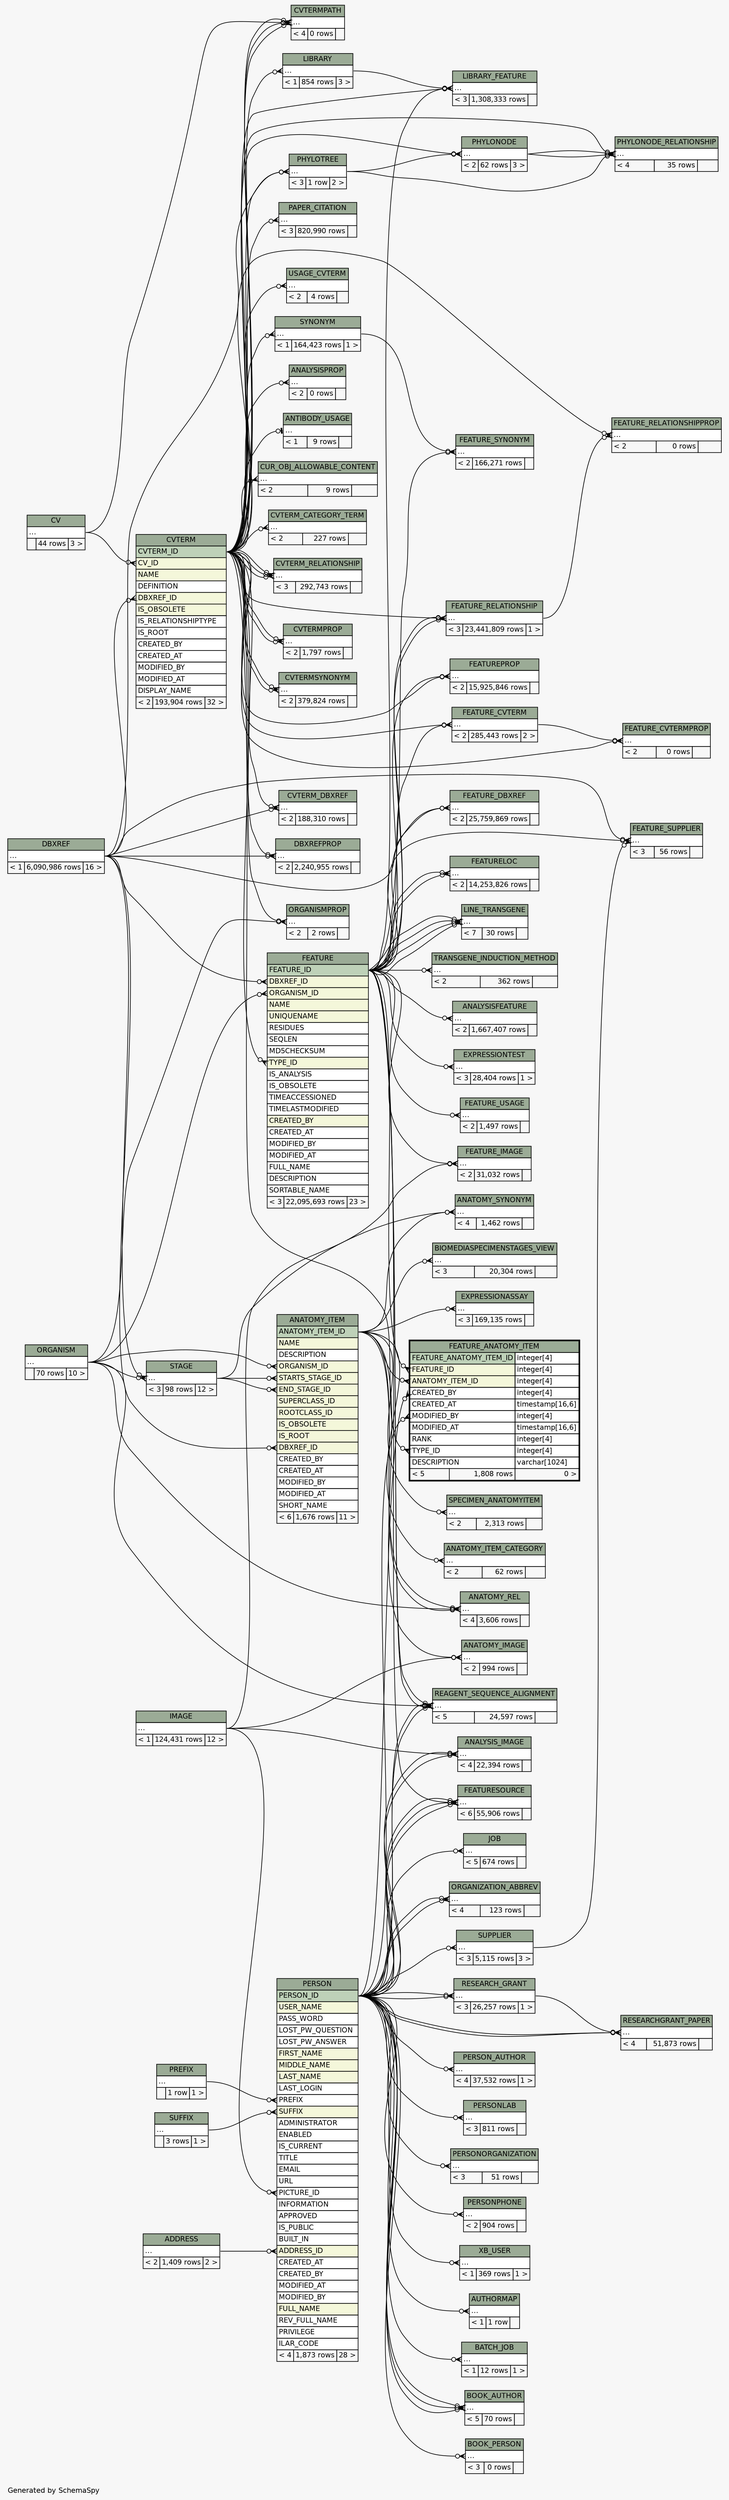 // dot 2.38.0 on Windows 10 10.0
// SchemaSpy rev Unknown
digraph "twoDegreesRelationshipsDiagram" {
  graph [
    rankdir="RL"
    bgcolor="#f7f7f7"
    label="\nGenerated by SchemaSpy"
    labeljust="l"
    nodesep="0.18"
    ranksep="0.46"
    fontname="Helvetica"
    fontsize="11"
  ];
  node [
    fontname="Helvetica"
    fontsize="11"
    shape="plaintext"
  ];
  edge [
    arrowsize="0.8"
  ];
  "ANALYSIS_IMAGE":"elipses":w -> "PERSON":"PERSON_ID":e [arrowhead=none dir=back arrowtail=crowodot];
  "ANALYSIS_IMAGE":"elipses":w -> "IMAGE":"elipses":e [arrowhead=none dir=back arrowtail=crowodot];
  "ANALYSIS_IMAGE":"elipses":w -> "PERSON":"PERSON_ID":e [arrowhead=none dir=back arrowtail=crowodot];
  "ANALYSISFEATURE":"elipses":w -> "FEATURE":"FEATURE_ID":e [arrowhead=none dir=back arrowtail=crowodot];
  "ANALYSISPROP":"elipses":w -> "CVTERM":"CVTERM_ID":e [arrowhead=none dir=back arrowtail=crowodot];
  "ANATOMY_IMAGE":"elipses":w -> "ANATOMY_ITEM":"ANATOMY_ITEM_ID":e [arrowhead=none dir=back arrowtail=crowodot];
  "ANATOMY_IMAGE":"elipses":w -> "IMAGE":"elipses":e [arrowhead=none dir=back arrowtail=crowodot];
  "ANATOMY_ITEM":"DBXREF_ID":w -> "DBXREF":"elipses":e [arrowhead=none dir=back arrowtail=crowodot];
  "ANATOMY_ITEM":"END_STAGE_ID":w -> "STAGE":"elipses":e [arrowhead=none dir=back arrowtail=crowodot];
  "ANATOMY_ITEM":"ORGANISM_ID":w -> "ORGANISM":"elipses":e [arrowhead=none dir=back arrowtail=crowodot];
  "ANATOMY_ITEM":"STARTS_STAGE_ID":w -> "STAGE":"elipses":e [arrowhead=none dir=back arrowtail=crowodot];
  "ANATOMY_ITEM_CATEGORY":"elipses":w -> "ANATOMY_ITEM":"ANATOMY_ITEM_ID":e [arrowhead=none dir=back arrowtail=crowodot];
  "ANATOMY_REL":"elipses":w -> "ANATOMY_ITEM":"ANATOMY_ITEM_ID":e [arrowhead=none dir=back arrowtail=crowodot];
  "ANATOMY_REL":"elipses":w -> "ORGANISM":"elipses":e [arrowhead=none dir=back arrowtail=crowodot];
  "ANATOMY_REL":"elipses":w -> "ANATOMY_ITEM":"ANATOMY_ITEM_ID":e [arrowhead=none dir=back arrowtail=crowodot];
  "ANATOMY_SYNONYM":"elipses":w -> "ANATOMY_ITEM":"ANATOMY_ITEM_ID":e [arrowhead=none dir=back arrowtail=crowodot];
  "ANATOMY_SYNONYM":"elipses":w -> "STAGE":"elipses":e [arrowhead=none dir=back arrowtail=crowodot];
  "ANTIBODY_USAGE":"elipses":w -> "CVTERM":"CVTERM_ID":e [arrowhead=none dir=back arrowtail=teeodot];
  "AUTHORMAP":"elipses":w -> "PERSON":"PERSON_ID":e [arrowhead=none dir=back arrowtail=crowodot];
  "BATCH_JOB":"elipses":w -> "PERSON":"PERSON_ID":e [arrowhead=none dir=back arrowtail=crowodot];
  "BIOMEDIASPECIMENSTAGES_VIEW":"elipses":w -> "ANATOMY_ITEM":"ANATOMY_ITEM_ID":e [arrowhead=none dir=back arrowtail=crowodot];
  "BOOK_AUTHOR":"elipses":w -> "PERSON":"PERSON_ID":e [arrowhead=none dir=back arrowtail=crowodot];
  "BOOK_AUTHOR":"elipses":w -> "PERSON":"PERSON_ID":e [arrowhead=none dir=back arrowtail=crowodot];
  "BOOK_AUTHOR":"elipses":w -> "PERSON":"PERSON_ID":e [arrowhead=none dir=back arrowtail=crowodot];
  "BOOK_PERSON":"elipses":w -> "PERSON":"PERSON_ID":e [arrowhead=none dir=back arrowtail=crowodot];
  "CUR_OBJ_ALLOWABLE_CONTENT":"elipses":w -> "CVTERM":"CVTERM_ID":e [arrowhead=none dir=back arrowtail=crowodot];
  "CVTERM":"CV_ID":w -> "CV":"elipses":e [arrowhead=none dir=back arrowtail=crowodot];
  "CVTERM":"DBXREF_ID":w -> "DBXREF":"elipses":e [arrowhead=none dir=back arrowtail=crowodot];
  "CVTERM_CATEGORY_TERM":"elipses":w -> "CVTERM":"CVTERM_ID":e [arrowhead=none dir=back arrowtail=crowodot];
  "CVTERM_DBXREF":"elipses":w -> "CVTERM":"CVTERM_ID":e [arrowhead=none dir=back arrowtail=crowodot];
  "CVTERM_DBXREF":"elipses":w -> "DBXREF":"elipses":e [arrowhead=none dir=back arrowtail=crowodot];
  "CVTERM_RELATIONSHIP":"elipses":w -> "CVTERM":"CVTERM_ID":e [arrowhead=none dir=back arrowtail=crowodot];
  "CVTERM_RELATIONSHIP":"elipses":w -> "CVTERM":"CVTERM_ID":e [arrowhead=none dir=back arrowtail=crowodot];
  "CVTERM_RELATIONSHIP":"elipses":w -> "CVTERM":"CVTERM_ID":e [arrowhead=none dir=back arrowtail=crowodot];
  "CVTERMPATH":"elipses":w -> "CV":"elipses":e [arrowhead=none dir=back arrowtail=crowodot];
  "CVTERMPATH":"elipses":w -> "CVTERM":"CVTERM_ID":e [arrowhead=none dir=back arrowtail=crowodot];
  "CVTERMPATH":"elipses":w -> "CVTERM":"CVTERM_ID":e [arrowhead=none dir=back arrowtail=crowodot];
  "CVTERMPATH":"elipses":w -> "CVTERM":"CVTERM_ID":e [arrowhead=none dir=back arrowtail=crowodot];
  "CVTERMPROP":"elipses":w -> "CVTERM":"CVTERM_ID":e [arrowhead=none dir=back arrowtail=crowodot];
  "CVTERMPROP":"elipses":w -> "CVTERM":"CVTERM_ID":e [arrowhead=none dir=back arrowtail=crowodot];
  "CVTERMSYNONYM":"elipses":w -> "CVTERM":"CVTERM_ID":e [arrowhead=none dir=back arrowtail=crowodot];
  "CVTERMSYNONYM":"elipses":w -> "CVTERM":"CVTERM_ID":e [arrowhead=none dir=back arrowtail=crowodot];
  "DBXREFPROP":"elipses":w -> "DBXREF":"elipses":e [arrowhead=none dir=back arrowtail=crowodot];
  "DBXREFPROP":"elipses":w -> "CVTERM":"CVTERM_ID":e [arrowhead=none dir=back arrowtail=crowodot];
  "EXPRESSIONASSAY":"elipses":w -> "ANATOMY_ITEM":"ANATOMY_ITEM_ID":e [arrowhead=none dir=back arrowtail=crowodot];
  "EXPRESSIONTEST":"elipses":w -> "FEATURE":"FEATURE_ID":e [arrowhead=none dir=back arrowtail=crowodot];
  "FEATURE":"DBXREF_ID":w -> "DBXREF":"elipses":e [arrowhead=none dir=back arrowtail=crowodot];
  "FEATURE":"ORGANISM_ID":w -> "ORGANISM":"elipses":e [arrowhead=none dir=back arrowtail=crowodot];
  "FEATURE":"TYPE_ID":w -> "CVTERM":"CVTERM_ID":e [arrowhead=none dir=back arrowtail=crowodot];
  "FEATURE_ANATOMY_ITEM":"ANATOMY_ITEM_ID":w -> "ANATOMY_ITEM":"ANATOMY_ITEM_ID":e [arrowhead=none dir=back arrowtail=crowodot];
  "FEATURE_ANATOMY_ITEM":"CREATED_BY":w -> "PERSON":"PERSON_ID":e [arrowhead=none dir=back arrowtail=crowodot];
  "FEATURE_ANATOMY_ITEM":"FEATURE_ID":w -> "FEATURE":"FEATURE_ID":e [arrowhead=none dir=back arrowtail=crowodot];
  "FEATURE_ANATOMY_ITEM":"MODIFIED_BY":w -> "PERSON":"PERSON_ID":e [arrowhead=none dir=back arrowtail=crowodot];
  "FEATURE_ANATOMY_ITEM":"TYPE_ID":w -> "CVTERM":"CVTERM_ID":e [arrowhead=none dir=back arrowtail=crowodot];
  "FEATURE_CVTERM":"elipses":w -> "CVTERM":"CVTERM_ID":e [arrowhead=none dir=back arrowtail=crowodot];
  "FEATURE_CVTERM":"elipses":w -> "FEATURE":"FEATURE_ID":e [arrowhead=none dir=back arrowtail=crowodot];
  "FEATURE_CVTERMPROP":"elipses":w -> "FEATURE_CVTERM":"elipses":e [arrowhead=none dir=back arrowtail=crowodot];
  "FEATURE_CVTERMPROP":"elipses":w -> "CVTERM":"CVTERM_ID":e [arrowhead=none dir=back arrowtail=crowodot];
  "FEATURE_DBXREF":"elipses":w -> "DBXREF":"elipses":e [arrowhead=none dir=back arrowtail=crowodot];
  "FEATURE_DBXREF":"elipses":w -> "FEATURE":"FEATURE_ID":e [arrowhead=none dir=back arrowtail=crowodot];
  "FEATURE_IMAGE":"elipses":w -> "FEATURE":"FEATURE_ID":e [arrowhead=none dir=back arrowtail=crowodot];
  "FEATURE_IMAGE":"elipses":w -> "IMAGE":"elipses":e [arrowhead=none dir=back arrowtail=crowodot];
  "FEATURE_RELATIONSHIP":"elipses":w -> "FEATURE":"FEATURE_ID":e [arrowhead=none dir=back arrowtail=crowodot];
  "FEATURE_RELATIONSHIP":"elipses":w -> "FEATURE":"FEATURE_ID":e [arrowhead=none dir=back arrowtail=crowodot];
  "FEATURE_RELATIONSHIP":"elipses":w -> "CVTERM":"CVTERM_ID":e [arrowhead=none dir=back arrowtail=crowodot];
  "FEATURE_RELATIONSHIPPROP":"elipses":w -> "FEATURE_RELATIONSHIP":"elipses":e [arrowhead=none dir=back arrowtail=crowodot];
  "FEATURE_RELATIONSHIPPROP":"elipses":w -> "CVTERM":"CVTERM_ID":e [arrowhead=none dir=back arrowtail=crowodot];
  "FEATURE_SUPPLIER":"elipses":w -> "DBXREF":"elipses":e [arrowhead=none dir=back arrowtail=crowodot];
  "FEATURE_SUPPLIER":"elipses":w -> "FEATURE":"FEATURE_ID":e [arrowhead=none dir=back arrowtail=crowodot];
  "FEATURE_SUPPLIER":"elipses":w -> "SUPPLIER":"elipses":e [arrowhead=none dir=back arrowtail=crowodot];
  "FEATURE_SYNONYM":"elipses":w -> "FEATURE":"FEATURE_ID":e [arrowhead=none dir=back arrowtail=crowodot];
  "FEATURE_SYNONYM":"elipses":w -> "SYNONYM":"elipses":e [arrowhead=none dir=back arrowtail=crowodot];
  "FEATURE_USAGE":"elipses":w -> "FEATURE":"FEATURE_ID":e [arrowhead=none dir=back arrowtail=crowodot];
  "FEATURELOC":"elipses":w -> "FEATURE":"FEATURE_ID":e [arrowhead=none dir=back arrowtail=crowodot];
  "FEATURELOC":"elipses":w -> "FEATURE":"FEATURE_ID":e [arrowhead=none dir=back arrowtail=crowodot];
  "FEATUREPROP":"elipses":w -> "FEATURE":"FEATURE_ID":e [arrowhead=none dir=back arrowtail=crowodot];
  "FEATUREPROP":"elipses":w -> "CVTERM":"CVTERM_ID":e [arrowhead=none dir=back arrowtail=crowodot];
  "FEATURESOURCE":"elipses":w -> "PERSON":"PERSON_ID":e [arrowhead=none dir=back arrowtail=crowodot];
  "FEATURESOURCE":"elipses":w -> "FEATURE":"FEATURE_ID":e [arrowhead=none dir=back arrowtail=crowodot];
  "FEATURESOURCE":"elipses":w -> "PERSON":"PERSON_ID":e [arrowhead=none dir=back arrowtail=crowodot];
  "FEATURESOURCE":"elipses":w -> "PERSON":"PERSON_ID":e [arrowhead=none dir=back arrowtail=crowodot];
  "JOB":"elipses":w -> "PERSON":"PERSON_ID":e [arrowhead=none dir=back arrowtail=crowodot];
  "LIBRARY":"elipses":w -> "CVTERM":"CVTERM_ID":e [arrowhead=none dir=back arrowtail=crowodot];
  "LIBRARY_FEATURE":"elipses":w -> "FEATURE":"FEATURE_ID":e [arrowhead=none dir=back arrowtail=crowodot];
  "LIBRARY_FEATURE":"elipses":w -> "LIBRARY":"elipses":e [arrowhead=none dir=back arrowtail=crowodot];
  "LIBRARY_FEATURE":"elipses":w -> "CVTERM":"CVTERM_ID":e [arrowhead=none dir=back arrowtail=crowodot];
  "LINE_TRANSGENE":"elipses":w -> "FEATURE":"FEATURE_ID":e [arrowhead=none dir=back arrowtail=crowodot];
  "LINE_TRANSGENE":"elipses":w -> "FEATURE":"FEATURE_ID":e [arrowhead=none dir=back arrowtail=crowodot];
  "LINE_TRANSGENE":"elipses":w -> "FEATURE":"FEATURE_ID":e [arrowhead=none dir=back arrowtail=crowodot];
  "LINE_TRANSGENE":"elipses":w -> "FEATURE":"FEATURE_ID":e [arrowhead=none dir=back arrowtail=crowodot];
  "ORGANISMPROP":"elipses":w -> "ORGANISM":"elipses":e [arrowhead=none dir=back arrowtail=crowodot];
  "ORGANISMPROP":"elipses":w -> "CVTERM":"CVTERM_ID":e [arrowhead=none dir=back arrowtail=crowodot];
  "ORGANIZATION_ABBREV":"elipses":w -> "PERSON":"PERSON_ID":e [arrowhead=none dir=back arrowtail=crowodot];
  "ORGANIZATION_ABBREV":"elipses":w -> "PERSON":"PERSON_ID":e [arrowhead=none dir=back arrowtail=crowodot];
  "PAPER_CITATION":"elipses":w -> "CVTERM":"CVTERM_ID":e [arrowhead=none dir=back arrowtail=crowodot];
  "PERSON":"ADDRESS_ID":w -> "ADDRESS":"elipses":e [arrowhead=none dir=back arrowtail=crowodot];
  "PERSON":"PICTURE_ID":w -> "IMAGE":"elipses":e [arrowhead=none dir=back arrowtail=crowodot];
  "PERSON":"PREFIX":w -> "PREFIX":"elipses":e [arrowhead=none dir=back arrowtail=crowodot];
  "PERSON":"SUFFIX":w -> "SUFFIX":"elipses":e [arrowhead=none dir=back arrowtail=crowodot];
  "PERSON_AUTHOR":"elipses":w -> "PERSON":"PERSON_ID":e [arrowhead=none dir=back arrowtail=crowodot];
  "PERSONLAB":"elipses":w -> "PERSON":"PERSON_ID":e [arrowhead=none dir=back arrowtail=crowodot];
  "PERSONORGANIZATION":"elipses":w -> "PERSON":"PERSON_ID":e [arrowhead=none dir=back arrowtail=crowodot];
  "PERSONPHONE":"elipses":w -> "PERSON":"PERSON_ID":e [arrowhead=none dir=back arrowtail=crowodot];
  "PHYLONODE":"elipses":w -> "PHYLOTREE":"elipses":e [arrowhead=none dir=back arrowtail=crowodot];
  "PHYLONODE":"elipses":w -> "CVTERM":"CVTERM_ID":e [arrowhead=none dir=back arrowtail=crowodot];
  "PHYLONODE_RELATIONSHIP":"elipses":w -> "PHYLONODE":"elipses":e [arrowhead=none dir=back arrowtail=crowodot];
  "PHYLONODE_RELATIONSHIP":"elipses":w -> "PHYLOTREE":"elipses":e [arrowhead=none dir=back arrowtail=crowodot];
  "PHYLONODE_RELATIONSHIP":"elipses":w -> "PHYLONODE":"elipses":e [arrowhead=none dir=back arrowtail=crowodot];
  "PHYLONODE_RELATIONSHIP":"elipses":w -> "CVTERM":"CVTERM_ID":e [arrowhead=none dir=back arrowtail=crowodot];
  "PHYLOTREE":"elipses":w -> "DBXREF":"elipses":e [arrowhead=none dir=back arrowtail=crowodot];
  "PHYLOTREE":"elipses":w -> "CVTERM":"CVTERM_ID":e [arrowhead=none dir=back arrowtail=crowodot];
  "REAGENT_SEQUENCE_ALIGNMENT":"elipses":w -> "PERSON":"PERSON_ID":e [arrowhead=none dir=back arrowtail=crowodot];
  "REAGENT_SEQUENCE_ALIGNMENT":"elipses":w -> "FEATURE":"FEATURE_ID":e [arrowhead=none dir=back arrowtail=crowodot];
  "REAGENT_SEQUENCE_ALIGNMENT":"elipses":w -> "FEATURE":"FEATURE_ID":e [arrowhead=none dir=back arrowtail=crowodot];
  "REAGENT_SEQUENCE_ALIGNMENT":"elipses":w -> "PERSON":"PERSON_ID":e [arrowhead=none dir=back arrowtail=crowodot];
  "REAGENT_SEQUENCE_ALIGNMENT":"elipses":w -> "ORGANISM":"elipses":e [arrowhead=none dir=back arrowtail=crowodot];
  "RESEARCH_GRANT":"elipses":w -> "PERSON":"PERSON_ID":e [arrowhead=none dir=back arrowtail=crowodot];
  "RESEARCH_GRANT":"elipses":w -> "PERSON":"PERSON_ID":e [arrowhead=none dir=back arrowtail=crowodot];
  "RESEARCHGRANT_PAPER":"elipses":w -> "PERSON":"PERSON_ID":e [arrowhead=none dir=back arrowtail=crowodot];
  "RESEARCHGRANT_PAPER":"elipses":w -> "PERSON":"PERSON_ID":e [arrowhead=none dir=back arrowtail=crowodot];
  "RESEARCHGRANT_PAPER":"elipses":w -> "RESEARCH_GRANT":"elipses":e [arrowhead=none dir=back arrowtail=crowodot];
  "SPECIMEN_ANATOMYITEM":"elipses":w -> "ANATOMY_ITEM":"ANATOMY_ITEM_ID":e [arrowhead=none dir=back arrowtail=crowodot];
  "STAGE":"elipses":w -> "DBXREF":"elipses":e [arrowhead=none dir=back arrowtail=crowodot];
  "STAGE":"elipses":w -> "ORGANISM":"elipses":e [arrowhead=none dir=back arrowtail=crowodot];
  "SUPPLIER":"elipses":w -> "PERSON":"PERSON_ID":e [arrowhead=none dir=back arrowtail=crowodot];
  "SYNONYM":"elipses":w -> "CVTERM":"CVTERM_ID":e [arrowhead=none dir=back arrowtail=crowodot];
  "TRANSGENE_INDUCTION_METHOD":"elipses":w -> "FEATURE":"FEATURE_ID":e [arrowhead=none dir=back arrowtail=crowodot];
  "USAGE_CVTERM":"elipses":w -> "CVTERM":"CVTERM_ID":e [arrowhead=none dir=back arrowtail=crowodot];
  "XB_USER":"elipses":w -> "PERSON":"PERSON_ID":e [arrowhead=none dir=back arrowtail=crowodot];
  "ADDRESS" [
    label=<
    <TABLE BORDER="0" CELLBORDER="1" CELLSPACING="0" BGCOLOR="#ffffff">
      <TR><TD COLSPAN="3" BGCOLOR="#9bab96" ALIGN="CENTER">ADDRESS</TD></TR>
      <TR><TD PORT="elipses" COLSPAN="3" ALIGN="LEFT">...</TD></TR>
      <TR><TD ALIGN="LEFT" BGCOLOR="#f7f7f7">&lt; 2</TD><TD ALIGN="RIGHT" BGCOLOR="#f7f7f7">1,409 rows</TD><TD ALIGN="RIGHT" BGCOLOR="#f7f7f7">2 &gt;</TD></TR>
    </TABLE>>
    URL="ADDRESS.html"
    tooltip="ADDRESS"
  ];
  "ANALYSIS_IMAGE" [
    label=<
    <TABLE BORDER="0" CELLBORDER="1" CELLSPACING="0" BGCOLOR="#ffffff">
      <TR><TD COLSPAN="3" BGCOLOR="#9bab96" ALIGN="CENTER">ANALYSIS_IMAGE</TD></TR>
      <TR><TD PORT="elipses" COLSPAN="3" ALIGN="LEFT">...</TD></TR>
      <TR><TD ALIGN="LEFT" BGCOLOR="#f7f7f7">&lt; 4</TD><TD ALIGN="RIGHT" BGCOLOR="#f7f7f7">22,394 rows</TD><TD ALIGN="RIGHT" BGCOLOR="#f7f7f7">  </TD></TR>
    </TABLE>>
    URL="ANALYSIS_IMAGE.html"
    tooltip="ANALYSIS_IMAGE"
  ];
  "ANALYSISFEATURE" [
    label=<
    <TABLE BORDER="0" CELLBORDER="1" CELLSPACING="0" BGCOLOR="#ffffff">
      <TR><TD COLSPAN="3" BGCOLOR="#9bab96" ALIGN="CENTER">ANALYSISFEATURE</TD></TR>
      <TR><TD PORT="elipses" COLSPAN="3" ALIGN="LEFT">...</TD></TR>
      <TR><TD ALIGN="LEFT" BGCOLOR="#f7f7f7">&lt; 2</TD><TD ALIGN="RIGHT" BGCOLOR="#f7f7f7">1,667,407 rows</TD><TD ALIGN="RIGHT" BGCOLOR="#f7f7f7">  </TD></TR>
    </TABLE>>
    URL="ANALYSISFEATURE.html"
    tooltip="ANALYSISFEATURE"
  ];
  "ANALYSISPROP" [
    label=<
    <TABLE BORDER="0" CELLBORDER="1" CELLSPACING="0" BGCOLOR="#ffffff">
      <TR><TD COLSPAN="3" BGCOLOR="#9bab96" ALIGN="CENTER">ANALYSISPROP</TD></TR>
      <TR><TD PORT="elipses" COLSPAN="3" ALIGN="LEFT">...</TD></TR>
      <TR><TD ALIGN="LEFT" BGCOLOR="#f7f7f7">&lt; 2</TD><TD ALIGN="RIGHT" BGCOLOR="#f7f7f7">0 rows</TD><TD ALIGN="RIGHT" BGCOLOR="#f7f7f7">  </TD></TR>
    </TABLE>>
    URL="ANALYSISPROP.html"
    tooltip="ANALYSISPROP"
  ];
  "ANATOMY_IMAGE" [
    label=<
    <TABLE BORDER="0" CELLBORDER="1" CELLSPACING="0" BGCOLOR="#ffffff">
      <TR><TD COLSPAN="3" BGCOLOR="#9bab96" ALIGN="CENTER">ANATOMY_IMAGE</TD></TR>
      <TR><TD PORT="elipses" COLSPAN="3" ALIGN="LEFT">...</TD></TR>
      <TR><TD ALIGN="LEFT" BGCOLOR="#f7f7f7">&lt; 2</TD><TD ALIGN="RIGHT" BGCOLOR="#f7f7f7">994 rows</TD><TD ALIGN="RIGHT" BGCOLOR="#f7f7f7">  </TD></TR>
    </TABLE>>
    URL="ANATOMY_IMAGE.html"
    tooltip="ANATOMY_IMAGE"
  ];
  "ANATOMY_ITEM" [
    label=<
    <TABLE BORDER="0" CELLBORDER="1" CELLSPACING="0" BGCOLOR="#ffffff">
      <TR><TD COLSPAN="3" BGCOLOR="#9bab96" ALIGN="CENTER">ANATOMY_ITEM</TD></TR>
      <TR><TD PORT="ANATOMY_ITEM_ID" COLSPAN="3" BGCOLOR="#bed1b8" ALIGN="LEFT">ANATOMY_ITEM_ID</TD></TR>
      <TR><TD PORT="NAME" COLSPAN="3" BGCOLOR="#f4f7da" ALIGN="LEFT">NAME</TD></TR>
      <TR><TD PORT="DESCRIPTION" COLSPAN="3" ALIGN="LEFT">DESCRIPTION</TD></TR>
      <TR><TD PORT="ORGANISM_ID" COLSPAN="3" BGCOLOR="#f4f7da" ALIGN="LEFT">ORGANISM_ID</TD></TR>
      <TR><TD PORT="STARTS_STAGE_ID" COLSPAN="3" BGCOLOR="#f4f7da" ALIGN="LEFT">STARTS_STAGE_ID</TD></TR>
      <TR><TD PORT="END_STAGE_ID" COLSPAN="3" BGCOLOR="#f4f7da" ALIGN="LEFT">END_STAGE_ID</TD></TR>
      <TR><TD PORT="SUPERCLASS_ID" COLSPAN="3" BGCOLOR="#f4f7da" ALIGN="LEFT">SUPERCLASS_ID</TD></TR>
      <TR><TD PORT="ROOTCLASS_ID" COLSPAN="3" BGCOLOR="#f4f7da" ALIGN="LEFT">ROOTCLASS_ID</TD></TR>
      <TR><TD PORT="IS_OBSOLETE" COLSPAN="3" BGCOLOR="#f4f7da" ALIGN="LEFT">IS_OBSOLETE</TD></TR>
      <TR><TD PORT="IS_ROOT" COLSPAN="3" BGCOLOR="#f4f7da" ALIGN="LEFT">IS_ROOT</TD></TR>
      <TR><TD PORT="DBXREF_ID" COLSPAN="3" BGCOLOR="#f4f7da" ALIGN="LEFT">DBXREF_ID</TD></TR>
      <TR><TD PORT="CREATED_BY" COLSPAN="3" ALIGN="LEFT">CREATED_BY</TD></TR>
      <TR><TD PORT="CREATED_AT" COLSPAN="3" ALIGN="LEFT">CREATED_AT</TD></TR>
      <TR><TD PORT="MODIFIED_BY" COLSPAN="3" ALIGN="LEFT">MODIFIED_BY</TD></TR>
      <TR><TD PORT="MODIFIED_AT" COLSPAN="3" ALIGN="LEFT">MODIFIED_AT</TD></TR>
      <TR><TD PORT="SHORT_NAME" COLSPAN="3" ALIGN="LEFT">SHORT_NAME</TD></TR>
      <TR><TD ALIGN="LEFT" BGCOLOR="#f7f7f7">&lt; 6</TD><TD ALIGN="RIGHT" BGCOLOR="#f7f7f7">1,676 rows</TD><TD ALIGN="RIGHT" BGCOLOR="#f7f7f7">11 &gt;</TD></TR>
    </TABLE>>
    URL="ANATOMY_ITEM.html"
    tooltip="ANATOMY_ITEM"
  ];
  "ANATOMY_ITEM_CATEGORY" [
    label=<
    <TABLE BORDER="0" CELLBORDER="1" CELLSPACING="0" BGCOLOR="#ffffff">
      <TR><TD COLSPAN="3" BGCOLOR="#9bab96" ALIGN="CENTER">ANATOMY_ITEM_CATEGORY</TD></TR>
      <TR><TD PORT="elipses" COLSPAN="3" ALIGN="LEFT">...</TD></TR>
      <TR><TD ALIGN="LEFT" BGCOLOR="#f7f7f7">&lt; 2</TD><TD ALIGN="RIGHT" BGCOLOR="#f7f7f7">62 rows</TD><TD ALIGN="RIGHT" BGCOLOR="#f7f7f7">  </TD></TR>
    </TABLE>>
    URL="ANATOMY_ITEM_CATEGORY.html"
    tooltip="ANATOMY_ITEM_CATEGORY"
  ];
  "ANATOMY_REL" [
    label=<
    <TABLE BORDER="0" CELLBORDER="1" CELLSPACING="0" BGCOLOR="#ffffff">
      <TR><TD COLSPAN="3" BGCOLOR="#9bab96" ALIGN="CENTER">ANATOMY_REL</TD></TR>
      <TR><TD PORT="elipses" COLSPAN="3" ALIGN="LEFT">...</TD></TR>
      <TR><TD ALIGN="LEFT" BGCOLOR="#f7f7f7">&lt; 4</TD><TD ALIGN="RIGHT" BGCOLOR="#f7f7f7">3,606 rows</TD><TD ALIGN="RIGHT" BGCOLOR="#f7f7f7">  </TD></TR>
    </TABLE>>
    URL="ANATOMY_REL.html"
    tooltip="ANATOMY_REL"
  ];
  "ANATOMY_SYNONYM" [
    label=<
    <TABLE BORDER="0" CELLBORDER="1" CELLSPACING="0" BGCOLOR="#ffffff">
      <TR><TD COLSPAN="3" BGCOLOR="#9bab96" ALIGN="CENTER">ANATOMY_SYNONYM</TD></TR>
      <TR><TD PORT="elipses" COLSPAN="3" ALIGN="LEFT">...</TD></TR>
      <TR><TD ALIGN="LEFT" BGCOLOR="#f7f7f7">&lt; 4</TD><TD ALIGN="RIGHT" BGCOLOR="#f7f7f7">1,462 rows</TD><TD ALIGN="RIGHT" BGCOLOR="#f7f7f7">  </TD></TR>
    </TABLE>>
    URL="ANATOMY_SYNONYM.html"
    tooltip="ANATOMY_SYNONYM"
  ];
  "ANTIBODY_USAGE" [
    label=<
    <TABLE BORDER="0" CELLBORDER="1" CELLSPACING="0" BGCOLOR="#ffffff">
      <TR><TD COLSPAN="3" BGCOLOR="#9bab96" ALIGN="CENTER">ANTIBODY_USAGE</TD></TR>
      <TR><TD PORT="elipses" COLSPAN="3" ALIGN="LEFT">...</TD></TR>
      <TR><TD ALIGN="LEFT" BGCOLOR="#f7f7f7">&lt; 1</TD><TD ALIGN="RIGHT" BGCOLOR="#f7f7f7">9 rows</TD><TD ALIGN="RIGHT" BGCOLOR="#f7f7f7">  </TD></TR>
    </TABLE>>
    URL="ANTIBODY_USAGE.html"
    tooltip="ANTIBODY_USAGE"
  ];
  "AUTHORMAP" [
    label=<
    <TABLE BORDER="0" CELLBORDER="1" CELLSPACING="0" BGCOLOR="#ffffff">
      <TR><TD COLSPAN="3" BGCOLOR="#9bab96" ALIGN="CENTER">AUTHORMAP</TD></TR>
      <TR><TD PORT="elipses" COLSPAN="3" ALIGN="LEFT">...</TD></TR>
      <TR><TD ALIGN="LEFT" BGCOLOR="#f7f7f7">&lt; 1</TD><TD ALIGN="RIGHT" BGCOLOR="#f7f7f7">1 row</TD><TD ALIGN="RIGHT" BGCOLOR="#f7f7f7">  </TD></TR>
    </TABLE>>
    URL="AUTHORMAP.html"
    tooltip="AUTHORMAP"
  ];
  "BATCH_JOB" [
    label=<
    <TABLE BORDER="0" CELLBORDER="1" CELLSPACING="0" BGCOLOR="#ffffff">
      <TR><TD COLSPAN="3" BGCOLOR="#9bab96" ALIGN="CENTER">BATCH_JOB</TD></TR>
      <TR><TD PORT="elipses" COLSPAN="3" ALIGN="LEFT">...</TD></TR>
      <TR><TD ALIGN="LEFT" BGCOLOR="#f7f7f7">&lt; 1</TD><TD ALIGN="RIGHT" BGCOLOR="#f7f7f7">12 rows</TD><TD ALIGN="RIGHT" BGCOLOR="#f7f7f7">1 &gt;</TD></TR>
    </TABLE>>
    URL="BATCH_JOB.html"
    tooltip="BATCH_JOB"
  ];
  "BIOMEDIASPECIMENSTAGES_VIEW" [
    label=<
    <TABLE BORDER="0" CELLBORDER="1" CELLSPACING="0" BGCOLOR="#ffffff">
      <TR><TD COLSPAN="3" BGCOLOR="#9bab96" ALIGN="CENTER">BIOMEDIASPECIMENSTAGES_VIEW</TD></TR>
      <TR><TD PORT="elipses" COLSPAN="3" ALIGN="LEFT">...</TD></TR>
      <TR><TD ALIGN="LEFT" BGCOLOR="#f7f7f7">&lt; 3</TD><TD ALIGN="RIGHT" BGCOLOR="#f7f7f7">20,304 rows</TD><TD ALIGN="RIGHT" BGCOLOR="#f7f7f7">  </TD></TR>
    </TABLE>>
    URL="BIOMEDIASPECIMENSTAGES_VIEW.html"
    tooltip="BIOMEDIASPECIMENSTAGES_VIEW"
  ];
  "BOOK_AUTHOR" [
    label=<
    <TABLE BORDER="0" CELLBORDER="1" CELLSPACING="0" BGCOLOR="#ffffff">
      <TR><TD COLSPAN="3" BGCOLOR="#9bab96" ALIGN="CENTER">BOOK_AUTHOR</TD></TR>
      <TR><TD PORT="elipses" COLSPAN="3" ALIGN="LEFT">...</TD></TR>
      <TR><TD ALIGN="LEFT" BGCOLOR="#f7f7f7">&lt; 5</TD><TD ALIGN="RIGHT" BGCOLOR="#f7f7f7">70 rows</TD><TD ALIGN="RIGHT" BGCOLOR="#f7f7f7">  </TD></TR>
    </TABLE>>
    URL="BOOK_AUTHOR.html"
    tooltip="BOOK_AUTHOR"
  ];
  "BOOK_PERSON" [
    label=<
    <TABLE BORDER="0" CELLBORDER="1" CELLSPACING="0" BGCOLOR="#ffffff">
      <TR><TD COLSPAN="3" BGCOLOR="#9bab96" ALIGN="CENTER">BOOK_PERSON</TD></TR>
      <TR><TD PORT="elipses" COLSPAN="3" ALIGN="LEFT">...</TD></TR>
      <TR><TD ALIGN="LEFT" BGCOLOR="#f7f7f7">&lt; 3</TD><TD ALIGN="RIGHT" BGCOLOR="#f7f7f7">0 rows</TD><TD ALIGN="RIGHT" BGCOLOR="#f7f7f7">  </TD></TR>
    </TABLE>>
    URL="BOOK_PERSON.html"
    tooltip="BOOK_PERSON"
  ];
  "CUR_OBJ_ALLOWABLE_CONTENT" [
    label=<
    <TABLE BORDER="0" CELLBORDER="1" CELLSPACING="0" BGCOLOR="#ffffff">
      <TR><TD COLSPAN="3" BGCOLOR="#9bab96" ALIGN="CENTER">CUR_OBJ_ALLOWABLE_CONTENT</TD></TR>
      <TR><TD PORT="elipses" COLSPAN="3" ALIGN="LEFT">...</TD></TR>
      <TR><TD ALIGN="LEFT" BGCOLOR="#f7f7f7">&lt; 2</TD><TD ALIGN="RIGHT" BGCOLOR="#f7f7f7">9 rows</TD><TD ALIGN="RIGHT" BGCOLOR="#f7f7f7">  </TD></TR>
    </TABLE>>
    URL="CUR_OBJ_ALLOWABLE_CONTENT.html"
    tooltip="CUR_OBJ_ALLOWABLE_CONTENT"
  ];
  "CV" [
    label=<
    <TABLE BORDER="0" CELLBORDER="1" CELLSPACING="0" BGCOLOR="#ffffff">
      <TR><TD COLSPAN="3" BGCOLOR="#9bab96" ALIGN="CENTER">CV</TD></TR>
      <TR><TD PORT="elipses" COLSPAN="3" ALIGN="LEFT">...</TD></TR>
      <TR><TD ALIGN="LEFT" BGCOLOR="#f7f7f7">  </TD><TD ALIGN="RIGHT" BGCOLOR="#f7f7f7">44 rows</TD><TD ALIGN="RIGHT" BGCOLOR="#f7f7f7">3 &gt;</TD></TR>
    </TABLE>>
    URL="CV.html"
    tooltip="CV"
  ];
  "CVTERM" [
    label=<
    <TABLE BORDER="0" CELLBORDER="1" CELLSPACING="0" BGCOLOR="#ffffff">
      <TR><TD COLSPAN="3" BGCOLOR="#9bab96" ALIGN="CENTER">CVTERM</TD></TR>
      <TR><TD PORT="CVTERM_ID" COLSPAN="3" BGCOLOR="#bed1b8" ALIGN="LEFT">CVTERM_ID</TD></TR>
      <TR><TD PORT="CV_ID" COLSPAN="3" BGCOLOR="#f4f7da" ALIGN="LEFT">CV_ID</TD></TR>
      <TR><TD PORT="NAME" COLSPAN="3" BGCOLOR="#f4f7da" ALIGN="LEFT">NAME</TD></TR>
      <TR><TD PORT="DEFINITION" COLSPAN="3" ALIGN="LEFT">DEFINITION</TD></TR>
      <TR><TD PORT="DBXREF_ID" COLSPAN="3" BGCOLOR="#f4f7da" ALIGN="LEFT">DBXREF_ID</TD></TR>
      <TR><TD PORT="IS_OBSOLETE" COLSPAN="3" BGCOLOR="#f4f7da" ALIGN="LEFT">IS_OBSOLETE</TD></TR>
      <TR><TD PORT="IS_RELATIONSHIPTYPE" COLSPAN="3" ALIGN="LEFT">IS_RELATIONSHIPTYPE</TD></TR>
      <TR><TD PORT="IS_ROOT" COLSPAN="3" ALIGN="LEFT">IS_ROOT</TD></TR>
      <TR><TD PORT="CREATED_BY" COLSPAN="3" ALIGN="LEFT">CREATED_BY</TD></TR>
      <TR><TD PORT="CREATED_AT" COLSPAN="3" ALIGN="LEFT">CREATED_AT</TD></TR>
      <TR><TD PORT="MODIFIED_BY" COLSPAN="3" ALIGN="LEFT">MODIFIED_BY</TD></TR>
      <TR><TD PORT="MODIFIED_AT" COLSPAN="3" ALIGN="LEFT">MODIFIED_AT</TD></TR>
      <TR><TD PORT="DISPLAY_NAME" COLSPAN="3" ALIGN="LEFT">DISPLAY_NAME</TD></TR>
      <TR><TD ALIGN="LEFT" BGCOLOR="#f7f7f7">&lt; 2</TD><TD ALIGN="RIGHT" BGCOLOR="#f7f7f7">193,904 rows</TD><TD ALIGN="RIGHT" BGCOLOR="#f7f7f7">32 &gt;</TD></TR>
    </TABLE>>
    URL="CVTERM.html"
    tooltip="CVTERM"
  ];
  "CVTERM_CATEGORY_TERM" [
    label=<
    <TABLE BORDER="0" CELLBORDER="1" CELLSPACING="0" BGCOLOR="#ffffff">
      <TR><TD COLSPAN="3" BGCOLOR="#9bab96" ALIGN="CENTER">CVTERM_CATEGORY_TERM</TD></TR>
      <TR><TD PORT="elipses" COLSPAN="3" ALIGN="LEFT">...</TD></TR>
      <TR><TD ALIGN="LEFT" BGCOLOR="#f7f7f7">&lt; 2</TD><TD ALIGN="RIGHT" BGCOLOR="#f7f7f7">227 rows</TD><TD ALIGN="RIGHT" BGCOLOR="#f7f7f7">  </TD></TR>
    </TABLE>>
    URL="CVTERM_CATEGORY_TERM.html"
    tooltip="CVTERM_CATEGORY_TERM"
  ];
  "CVTERM_DBXREF" [
    label=<
    <TABLE BORDER="0" CELLBORDER="1" CELLSPACING="0" BGCOLOR="#ffffff">
      <TR><TD COLSPAN="3" BGCOLOR="#9bab96" ALIGN="CENTER">CVTERM_DBXREF</TD></TR>
      <TR><TD PORT="elipses" COLSPAN="3" ALIGN="LEFT">...</TD></TR>
      <TR><TD ALIGN="LEFT" BGCOLOR="#f7f7f7">&lt; 2</TD><TD ALIGN="RIGHT" BGCOLOR="#f7f7f7">188,310 rows</TD><TD ALIGN="RIGHT" BGCOLOR="#f7f7f7">  </TD></TR>
    </TABLE>>
    URL="CVTERM_DBXREF.html"
    tooltip="CVTERM_DBXREF"
  ];
  "CVTERM_RELATIONSHIP" [
    label=<
    <TABLE BORDER="0" CELLBORDER="1" CELLSPACING="0" BGCOLOR="#ffffff">
      <TR><TD COLSPAN="3" BGCOLOR="#9bab96" ALIGN="CENTER">CVTERM_RELATIONSHIP</TD></TR>
      <TR><TD PORT="elipses" COLSPAN="3" ALIGN="LEFT">...</TD></TR>
      <TR><TD ALIGN="LEFT" BGCOLOR="#f7f7f7">&lt; 3</TD><TD ALIGN="RIGHT" BGCOLOR="#f7f7f7">292,743 rows</TD><TD ALIGN="RIGHT" BGCOLOR="#f7f7f7">  </TD></TR>
    </TABLE>>
    URL="CVTERM_RELATIONSHIP.html"
    tooltip="CVTERM_RELATIONSHIP"
  ];
  "CVTERMPATH" [
    label=<
    <TABLE BORDER="0" CELLBORDER="1" CELLSPACING="0" BGCOLOR="#ffffff">
      <TR><TD COLSPAN="3" BGCOLOR="#9bab96" ALIGN="CENTER">CVTERMPATH</TD></TR>
      <TR><TD PORT="elipses" COLSPAN="3" ALIGN="LEFT">...</TD></TR>
      <TR><TD ALIGN="LEFT" BGCOLOR="#f7f7f7">&lt; 4</TD><TD ALIGN="RIGHT" BGCOLOR="#f7f7f7">0 rows</TD><TD ALIGN="RIGHT" BGCOLOR="#f7f7f7">  </TD></TR>
    </TABLE>>
    URL="CVTERMPATH.html"
    tooltip="CVTERMPATH"
  ];
  "CVTERMPROP" [
    label=<
    <TABLE BORDER="0" CELLBORDER="1" CELLSPACING="0" BGCOLOR="#ffffff">
      <TR><TD COLSPAN="3" BGCOLOR="#9bab96" ALIGN="CENTER">CVTERMPROP</TD></TR>
      <TR><TD PORT="elipses" COLSPAN="3" ALIGN="LEFT">...</TD></TR>
      <TR><TD ALIGN="LEFT" BGCOLOR="#f7f7f7">&lt; 2</TD><TD ALIGN="RIGHT" BGCOLOR="#f7f7f7">1,797 rows</TD><TD ALIGN="RIGHT" BGCOLOR="#f7f7f7">  </TD></TR>
    </TABLE>>
    URL="CVTERMPROP.html"
    tooltip="CVTERMPROP"
  ];
  "CVTERMSYNONYM" [
    label=<
    <TABLE BORDER="0" CELLBORDER="1" CELLSPACING="0" BGCOLOR="#ffffff">
      <TR><TD COLSPAN="3" BGCOLOR="#9bab96" ALIGN="CENTER">CVTERMSYNONYM</TD></TR>
      <TR><TD PORT="elipses" COLSPAN="3" ALIGN="LEFT">...</TD></TR>
      <TR><TD ALIGN="LEFT" BGCOLOR="#f7f7f7">&lt; 2</TD><TD ALIGN="RIGHT" BGCOLOR="#f7f7f7">379,824 rows</TD><TD ALIGN="RIGHT" BGCOLOR="#f7f7f7">  </TD></TR>
    </TABLE>>
    URL="CVTERMSYNONYM.html"
    tooltip="CVTERMSYNONYM"
  ];
  "DBXREF" [
    label=<
    <TABLE BORDER="0" CELLBORDER="1" CELLSPACING="0" BGCOLOR="#ffffff">
      <TR><TD COLSPAN="3" BGCOLOR="#9bab96" ALIGN="CENTER">DBXREF</TD></TR>
      <TR><TD PORT="elipses" COLSPAN="3" ALIGN="LEFT">...</TD></TR>
      <TR><TD ALIGN="LEFT" BGCOLOR="#f7f7f7">&lt; 1</TD><TD ALIGN="RIGHT" BGCOLOR="#f7f7f7">6,090,986 rows</TD><TD ALIGN="RIGHT" BGCOLOR="#f7f7f7">16 &gt;</TD></TR>
    </TABLE>>
    URL="DBXREF.html"
    tooltip="DBXREF"
  ];
  "DBXREFPROP" [
    label=<
    <TABLE BORDER="0" CELLBORDER="1" CELLSPACING="0" BGCOLOR="#ffffff">
      <TR><TD COLSPAN="3" BGCOLOR="#9bab96" ALIGN="CENTER">DBXREFPROP</TD></TR>
      <TR><TD PORT="elipses" COLSPAN="3" ALIGN="LEFT">...</TD></TR>
      <TR><TD ALIGN="LEFT" BGCOLOR="#f7f7f7">&lt; 2</TD><TD ALIGN="RIGHT" BGCOLOR="#f7f7f7">2,240,955 rows</TD><TD ALIGN="RIGHT" BGCOLOR="#f7f7f7">  </TD></TR>
    </TABLE>>
    URL="DBXREFPROP.html"
    tooltip="DBXREFPROP"
  ];
  "EXPRESSIONASSAY" [
    label=<
    <TABLE BORDER="0" CELLBORDER="1" CELLSPACING="0" BGCOLOR="#ffffff">
      <TR><TD COLSPAN="3" BGCOLOR="#9bab96" ALIGN="CENTER">EXPRESSIONASSAY</TD></TR>
      <TR><TD PORT="elipses" COLSPAN="3" ALIGN="LEFT">...</TD></TR>
      <TR><TD ALIGN="LEFT" BGCOLOR="#f7f7f7">&lt; 3</TD><TD ALIGN="RIGHT" BGCOLOR="#f7f7f7">169,135 rows</TD><TD ALIGN="RIGHT" BGCOLOR="#f7f7f7">  </TD></TR>
    </TABLE>>
    URL="EXPRESSIONASSAY.html"
    tooltip="EXPRESSIONASSAY"
  ];
  "EXPRESSIONTEST" [
    label=<
    <TABLE BORDER="0" CELLBORDER="1" CELLSPACING="0" BGCOLOR="#ffffff">
      <TR><TD COLSPAN="3" BGCOLOR="#9bab96" ALIGN="CENTER">EXPRESSIONTEST</TD></TR>
      <TR><TD PORT="elipses" COLSPAN="3" ALIGN="LEFT">...</TD></TR>
      <TR><TD ALIGN="LEFT" BGCOLOR="#f7f7f7">&lt; 3</TD><TD ALIGN="RIGHT" BGCOLOR="#f7f7f7">28,404 rows</TD><TD ALIGN="RIGHT" BGCOLOR="#f7f7f7">1 &gt;</TD></TR>
    </TABLE>>
    URL="EXPRESSIONTEST.html"
    tooltip="EXPRESSIONTEST"
  ];
  "FEATURE" [
    label=<
    <TABLE BORDER="0" CELLBORDER="1" CELLSPACING="0" BGCOLOR="#ffffff">
      <TR><TD COLSPAN="3" BGCOLOR="#9bab96" ALIGN="CENTER">FEATURE</TD></TR>
      <TR><TD PORT="FEATURE_ID" COLSPAN="3" BGCOLOR="#bed1b8" ALIGN="LEFT">FEATURE_ID</TD></TR>
      <TR><TD PORT="DBXREF_ID" COLSPAN="3" BGCOLOR="#f4f7da" ALIGN="LEFT">DBXREF_ID</TD></TR>
      <TR><TD PORT="ORGANISM_ID" COLSPAN="3" BGCOLOR="#f4f7da" ALIGN="LEFT">ORGANISM_ID</TD></TR>
      <TR><TD PORT="NAME" COLSPAN="3" BGCOLOR="#f4f7da" ALIGN="LEFT">NAME</TD></TR>
      <TR><TD PORT="UNIQUENAME" COLSPAN="3" BGCOLOR="#f4f7da" ALIGN="LEFT">UNIQUENAME</TD></TR>
      <TR><TD PORT="RESIDUES" COLSPAN="3" ALIGN="LEFT">RESIDUES</TD></TR>
      <TR><TD PORT="SEQLEN" COLSPAN="3" ALIGN="LEFT">SEQLEN</TD></TR>
      <TR><TD PORT="MD5CHECKSUM" COLSPAN="3" ALIGN="LEFT">MD5CHECKSUM</TD></TR>
      <TR><TD PORT="TYPE_ID" COLSPAN="3" BGCOLOR="#f4f7da" ALIGN="LEFT">TYPE_ID</TD></TR>
      <TR><TD PORT="IS_ANALYSIS" COLSPAN="3" ALIGN="LEFT">IS_ANALYSIS</TD></TR>
      <TR><TD PORT="IS_OBSOLETE" COLSPAN="3" ALIGN="LEFT">IS_OBSOLETE</TD></TR>
      <TR><TD PORT="TIMEACCESSIONED" COLSPAN="3" ALIGN="LEFT">TIMEACCESSIONED</TD></TR>
      <TR><TD PORT="TIMELASTMODIFIED" COLSPAN="3" ALIGN="LEFT">TIMELASTMODIFIED</TD></TR>
      <TR><TD PORT="CREATED_BY" COLSPAN="3" BGCOLOR="#f4f7da" ALIGN="LEFT">CREATED_BY</TD></TR>
      <TR><TD PORT="CREATED_AT" COLSPAN="3" ALIGN="LEFT">CREATED_AT</TD></TR>
      <TR><TD PORT="MODIFIED_BY" COLSPAN="3" ALIGN="LEFT">MODIFIED_BY</TD></TR>
      <TR><TD PORT="MODIFIED_AT" COLSPAN="3" ALIGN="LEFT">MODIFIED_AT</TD></TR>
      <TR><TD PORT="FULL_NAME" COLSPAN="3" ALIGN="LEFT">FULL_NAME</TD></TR>
      <TR><TD PORT="DESCRIPTION" COLSPAN="3" ALIGN="LEFT">DESCRIPTION</TD></TR>
      <TR><TD PORT="SORTABLE_NAME" COLSPAN="3" ALIGN="LEFT">SORTABLE_NAME</TD></TR>
      <TR><TD ALIGN="LEFT" BGCOLOR="#f7f7f7">&lt; 3</TD><TD ALIGN="RIGHT" BGCOLOR="#f7f7f7">22,095,693 rows</TD><TD ALIGN="RIGHT" BGCOLOR="#f7f7f7">23 &gt;</TD></TR>
    </TABLE>>
    URL="FEATURE.html"
    tooltip="FEATURE"
  ];
  "FEATURE_ANATOMY_ITEM" [
    label=<
    <TABLE BORDER="2" CELLBORDER="1" CELLSPACING="0" BGCOLOR="#ffffff">
      <TR><TD COLSPAN="3" BGCOLOR="#9bab96" ALIGN="CENTER">FEATURE_ANATOMY_ITEM</TD></TR>
      <TR><TD PORT="FEATURE_ANATOMY_ITEM_ID" COLSPAN="2" BGCOLOR="#bed1b8" ALIGN="LEFT">FEATURE_ANATOMY_ITEM_ID</TD><TD PORT="FEATURE_ANATOMY_ITEM_ID.type" ALIGN="LEFT">integer[4]</TD></TR>
      <TR><TD PORT="FEATURE_ID" COLSPAN="2" BGCOLOR="#f4f7da" ALIGN="LEFT">FEATURE_ID</TD><TD PORT="FEATURE_ID.type" ALIGN="LEFT">integer[4]</TD></TR>
      <TR><TD PORT="ANATOMY_ITEM_ID" COLSPAN="2" BGCOLOR="#f4f7da" ALIGN="LEFT">ANATOMY_ITEM_ID</TD><TD PORT="ANATOMY_ITEM_ID.type" ALIGN="LEFT">integer[4]</TD></TR>
      <TR><TD PORT="CREATED_BY" COLSPAN="2" ALIGN="LEFT">CREATED_BY</TD><TD PORT="CREATED_BY.type" ALIGN="LEFT">integer[4]</TD></TR>
      <TR><TD PORT="CREATED_AT" COLSPAN="2" ALIGN="LEFT">CREATED_AT</TD><TD PORT="CREATED_AT.type" ALIGN="LEFT">timestamp[16,6]</TD></TR>
      <TR><TD PORT="MODIFIED_BY" COLSPAN="2" ALIGN="LEFT">MODIFIED_BY</TD><TD PORT="MODIFIED_BY.type" ALIGN="LEFT">integer[4]</TD></TR>
      <TR><TD PORT="MODIFIED_AT" COLSPAN="2" ALIGN="LEFT">MODIFIED_AT</TD><TD PORT="MODIFIED_AT.type" ALIGN="LEFT">timestamp[16,6]</TD></TR>
      <TR><TD PORT="RANK" COLSPAN="2" ALIGN="LEFT">RANK</TD><TD PORT="RANK.type" ALIGN="LEFT">integer[4]</TD></TR>
      <TR><TD PORT="TYPE_ID" COLSPAN="2" ALIGN="LEFT">TYPE_ID</TD><TD PORT="TYPE_ID.type" ALIGN="LEFT">integer[4]</TD></TR>
      <TR><TD PORT="DESCRIPTION" COLSPAN="2" ALIGN="LEFT">DESCRIPTION</TD><TD PORT="DESCRIPTION.type" ALIGN="LEFT">varchar[1024]</TD></TR>
      <TR><TD ALIGN="LEFT" BGCOLOR="#f7f7f7">&lt; 5</TD><TD ALIGN="RIGHT" BGCOLOR="#f7f7f7">1,808 rows</TD><TD ALIGN="RIGHT" BGCOLOR="#f7f7f7">0 &gt;</TD></TR>
    </TABLE>>
    URL="FEATURE_ANATOMY_ITEM.html"
    tooltip="FEATURE_ANATOMY_ITEM"
  ];
  "FEATURE_CVTERM" [
    label=<
    <TABLE BORDER="0" CELLBORDER="1" CELLSPACING="0" BGCOLOR="#ffffff">
      <TR><TD COLSPAN="3" BGCOLOR="#9bab96" ALIGN="CENTER">FEATURE_CVTERM</TD></TR>
      <TR><TD PORT="elipses" COLSPAN="3" ALIGN="LEFT">...</TD></TR>
      <TR><TD ALIGN="LEFT" BGCOLOR="#f7f7f7">&lt; 2</TD><TD ALIGN="RIGHT" BGCOLOR="#f7f7f7">285,443 rows</TD><TD ALIGN="RIGHT" BGCOLOR="#f7f7f7">2 &gt;</TD></TR>
    </TABLE>>
    URL="FEATURE_CVTERM.html"
    tooltip="FEATURE_CVTERM"
  ];
  "FEATURE_CVTERMPROP" [
    label=<
    <TABLE BORDER="0" CELLBORDER="1" CELLSPACING="0" BGCOLOR="#ffffff">
      <TR><TD COLSPAN="3" BGCOLOR="#9bab96" ALIGN="CENTER">FEATURE_CVTERMPROP</TD></TR>
      <TR><TD PORT="elipses" COLSPAN="3" ALIGN="LEFT">...</TD></TR>
      <TR><TD ALIGN="LEFT" BGCOLOR="#f7f7f7">&lt; 2</TD><TD ALIGN="RIGHT" BGCOLOR="#f7f7f7">0 rows</TD><TD ALIGN="RIGHT" BGCOLOR="#f7f7f7">  </TD></TR>
    </TABLE>>
    URL="FEATURE_CVTERMPROP.html"
    tooltip="FEATURE_CVTERMPROP"
  ];
  "FEATURE_DBXREF" [
    label=<
    <TABLE BORDER="0" CELLBORDER="1" CELLSPACING="0" BGCOLOR="#ffffff">
      <TR><TD COLSPAN="3" BGCOLOR="#9bab96" ALIGN="CENTER">FEATURE_DBXREF</TD></TR>
      <TR><TD PORT="elipses" COLSPAN="3" ALIGN="LEFT">...</TD></TR>
      <TR><TD ALIGN="LEFT" BGCOLOR="#f7f7f7">&lt; 2</TD><TD ALIGN="RIGHT" BGCOLOR="#f7f7f7">25,759,869 rows</TD><TD ALIGN="RIGHT" BGCOLOR="#f7f7f7">  </TD></TR>
    </TABLE>>
    URL="FEATURE_DBXREF.html"
    tooltip="FEATURE_DBXREF"
  ];
  "FEATURE_IMAGE" [
    label=<
    <TABLE BORDER="0" CELLBORDER="1" CELLSPACING="0" BGCOLOR="#ffffff">
      <TR><TD COLSPAN="3" BGCOLOR="#9bab96" ALIGN="CENTER">FEATURE_IMAGE</TD></TR>
      <TR><TD PORT="elipses" COLSPAN="3" ALIGN="LEFT">...</TD></TR>
      <TR><TD ALIGN="LEFT" BGCOLOR="#f7f7f7">&lt; 2</TD><TD ALIGN="RIGHT" BGCOLOR="#f7f7f7">31,032 rows</TD><TD ALIGN="RIGHT" BGCOLOR="#f7f7f7">  </TD></TR>
    </TABLE>>
    URL="FEATURE_IMAGE.html"
    tooltip="FEATURE_IMAGE"
  ];
  "FEATURE_RELATIONSHIP" [
    label=<
    <TABLE BORDER="0" CELLBORDER="1" CELLSPACING="0" BGCOLOR="#ffffff">
      <TR><TD COLSPAN="3" BGCOLOR="#9bab96" ALIGN="CENTER">FEATURE_RELATIONSHIP</TD></TR>
      <TR><TD PORT="elipses" COLSPAN="3" ALIGN="LEFT">...</TD></TR>
      <TR><TD ALIGN="LEFT" BGCOLOR="#f7f7f7">&lt; 3</TD><TD ALIGN="RIGHT" BGCOLOR="#f7f7f7">23,441,809 rows</TD><TD ALIGN="RIGHT" BGCOLOR="#f7f7f7">1 &gt;</TD></TR>
    </TABLE>>
    URL="FEATURE_RELATIONSHIP.html"
    tooltip="FEATURE_RELATIONSHIP"
  ];
  "FEATURE_RELATIONSHIPPROP" [
    label=<
    <TABLE BORDER="0" CELLBORDER="1" CELLSPACING="0" BGCOLOR="#ffffff">
      <TR><TD COLSPAN="3" BGCOLOR="#9bab96" ALIGN="CENTER">FEATURE_RELATIONSHIPPROP</TD></TR>
      <TR><TD PORT="elipses" COLSPAN="3" ALIGN="LEFT">...</TD></TR>
      <TR><TD ALIGN="LEFT" BGCOLOR="#f7f7f7">&lt; 2</TD><TD ALIGN="RIGHT" BGCOLOR="#f7f7f7">0 rows</TD><TD ALIGN="RIGHT" BGCOLOR="#f7f7f7">  </TD></TR>
    </TABLE>>
    URL="FEATURE_RELATIONSHIPPROP.html"
    tooltip="FEATURE_RELATIONSHIPPROP"
  ];
  "FEATURE_SUPPLIER" [
    label=<
    <TABLE BORDER="0" CELLBORDER="1" CELLSPACING="0" BGCOLOR="#ffffff">
      <TR><TD COLSPAN="3" BGCOLOR="#9bab96" ALIGN="CENTER">FEATURE_SUPPLIER</TD></TR>
      <TR><TD PORT="elipses" COLSPAN="3" ALIGN="LEFT">...</TD></TR>
      <TR><TD ALIGN="LEFT" BGCOLOR="#f7f7f7">&lt; 3</TD><TD ALIGN="RIGHT" BGCOLOR="#f7f7f7">56 rows</TD><TD ALIGN="RIGHT" BGCOLOR="#f7f7f7">  </TD></TR>
    </TABLE>>
    URL="FEATURE_SUPPLIER.html"
    tooltip="FEATURE_SUPPLIER"
  ];
  "FEATURE_SYNONYM" [
    label=<
    <TABLE BORDER="0" CELLBORDER="1" CELLSPACING="0" BGCOLOR="#ffffff">
      <TR><TD COLSPAN="3" BGCOLOR="#9bab96" ALIGN="CENTER">FEATURE_SYNONYM</TD></TR>
      <TR><TD PORT="elipses" COLSPAN="3" ALIGN="LEFT">...</TD></TR>
      <TR><TD ALIGN="LEFT" BGCOLOR="#f7f7f7">&lt; 2</TD><TD ALIGN="RIGHT" BGCOLOR="#f7f7f7">166,271 rows</TD><TD ALIGN="RIGHT" BGCOLOR="#f7f7f7">  </TD></TR>
    </TABLE>>
    URL="FEATURE_SYNONYM.html"
    tooltip="FEATURE_SYNONYM"
  ];
  "FEATURE_USAGE" [
    label=<
    <TABLE BORDER="0" CELLBORDER="1" CELLSPACING="0" BGCOLOR="#ffffff">
      <TR><TD COLSPAN="3" BGCOLOR="#9bab96" ALIGN="CENTER">FEATURE_USAGE</TD></TR>
      <TR><TD PORT="elipses" COLSPAN="3" ALIGN="LEFT">...</TD></TR>
      <TR><TD ALIGN="LEFT" BGCOLOR="#f7f7f7">&lt; 2</TD><TD ALIGN="RIGHT" BGCOLOR="#f7f7f7">1,497 rows</TD><TD ALIGN="RIGHT" BGCOLOR="#f7f7f7">  </TD></TR>
    </TABLE>>
    URL="FEATURE_USAGE.html"
    tooltip="FEATURE_USAGE"
  ];
  "FEATURELOC" [
    label=<
    <TABLE BORDER="0" CELLBORDER="1" CELLSPACING="0" BGCOLOR="#ffffff">
      <TR><TD COLSPAN="3" BGCOLOR="#9bab96" ALIGN="CENTER">FEATURELOC</TD></TR>
      <TR><TD PORT="elipses" COLSPAN="3" ALIGN="LEFT">...</TD></TR>
      <TR><TD ALIGN="LEFT" BGCOLOR="#f7f7f7">&lt; 2</TD><TD ALIGN="RIGHT" BGCOLOR="#f7f7f7">14,253,826 rows</TD><TD ALIGN="RIGHT" BGCOLOR="#f7f7f7">  </TD></TR>
    </TABLE>>
    URL="FEATURELOC.html"
    tooltip="FEATURELOC"
  ];
  "FEATUREPROP" [
    label=<
    <TABLE BORDER="0" CELLBORDER="1" CELLSPACING="0" BGCOLOR="#ffffff">
      <TR><TD COLSPAN="3" BGCOLOR="#9bab96" ALIGN="CENTER">FEATUREPROP</TD></TR>
      <TR><TD PORT="elipses" COLSPAN="3" ALIGN="LEFT">...</TD></TR>
      <TR><TD ALIGN="LEFT" BGCOLOR="#f7f7f7">&lt; 2</TD><TD ALIGN="RIGHT" BGCOLOR="#f7f7f7">15,925,846 rows</TD><TD ALIGN="RIGHT" BGCOLOR="#f7f7f7">  </TD></TR>
    </TABLE>>
    URL="FEATUREPROP.html"
    tooltip="FEATUREPROP"
  ];
  "FEATURESOURCE" [
    label=<
    <TABLE BORDER="0" CELLBORDER="1" CELLSPACING="0" BGCOLOR="#ffffff">
      <TR><TD COLSPAN="3" BGCOLOR="#9bab96" ALIGN="CENTER">FEATURESOURCE</TD></TR>
      <TR><TD PORT="elipses" COLSPAN="3" ALIGN="LEFT">...</TD></TR>
      <TR><TD ALIGN="LEFT" BGCOLOR="#f7f7f7">&lt; 6</TD><TD ALIGN="RIGHT" BGCOLOR="#f7f7f7">55,906 rows</TD><TD ALIGN="RIGHT" BGCOLOR="#f7f7f7">  </TD></TR>
    </TABLE>>
    URL="FEATURESOURCE.html"
    tooltip="FEATURESOURCE"
  ];
  "IMAGE" [
    label=<
    <TABLE BORDER="0" CELLBORDER="1" CELLSPACING="0" BGCOLOR="#ffffff">
      <TR><TD COLSPAN="3" BGCOLOR="#9bab96" ALIGN="CENTER">IMAGE</TD></TR>
      <TR><TD PORT="elipses" COLSPAN="3" ALIGN="LEFT">...</TD></TR>
      <TR><TD ALIGN="LEFT" BGCOLOR="#f7f7f7">&lt; 1</TD><TD ALIGN="RIGHT" BGCOLOR="#f7f7f7">124,431 rows</TD><TD ALIGN="RIGHT" BGCOLOR="#f7f7f7">12 &gt;</TD></TR>
    </TABLE>>
    URL="IMAGE.html"
    tooltip="IMAGE"
  ];
  "JOB" [
    label=<
    <TABLE BORDER="0" CELLBORDER="1" CELLSPACING="0" BGCOLOR="#ffffff">
      <TR><TD COLSPAN="3" BGCOLOR="#9bab96" ALIGN="CENTER">JOB</TD></TR>
      <TR><TD PORT="elipses" COLSPAN="3" ALIGN="LEFT">...</TD></TR>
      <TR><TD ALIGN="LEFT" BGCOLOR="#f7f7f7">&lt; 5</TD><TD ALIGN="RIGHT" BGCOLOR="#f7f7f7">674 rows</TD><TD ALIGN="RIGHT" BGCOLOR="#f7f7f7">  </TD></TR>
    </TABLE>>
    URL="JOB.html"
    tooltip="JOB"
  ];
  "LIBRARY" [
    label=<
    <TABLE BORDER="0" CELLBORDER="1" CELLSPACING="0" BGCOLOR="#ffffff">
      <TR><TD COLSPAN="3" BGCOLOR="#9bab96" ALIGN="CENTER">LIBRARY</TD></TR>
      <TR><TD PORT="elipses" COLSPAN="3" ALIGN="LEFT">...</TD></TR>
      <TR><TD ALIGN="LEFT" BGCOLOR="#f7f7f7">&lt; 1</TD><TD ALIGN="RIGHT" BGCOLOR="#f7f7f7">854 rows</TD><TD ALIGN="RIGHT" BGCOLOR="#f7f7f7">3 &gt;</TD></TR>
    </TABLE>>
    URL="LIBRARY.html"
    tooltip="LIBRARY"
  ];
  "LIBRARY_FEATURE" [
    label=<
    <TABLE BORDER="0" CELLBORDER="1" CELLSPACING="0" BGCOLOR="#ffffff">
      <TR><TD COLSPAN="3" BGCOLOR="#9bab96" ALIGN="CENTER">LIBRARY_FEATURE</TD></TR>
      <TR><TD PORT="elipses" COLSPAN="3" ALIGN="LEFT">...</TD></TR>
      <TR><TD ALIGN="LEFT" BGCOLOR="#f7f7f7">&lt; 3</TD><TD ALIGN="RIGHT" BGCOLOR="#f7f7f7">1,308,333 rows</TD><TD ALIGN="RIGHT" BGCOLOR="#f7f7f7">  </TD></TR>
    </TABLE>>
    URL="LIBRARY_FEATURE.html"
    tooltip="LIBRARY_FEATURE"
  ];
  "LINE_TRANSGENE" [
    label=<
    <TABLE BORDER="0" CELLBORDER="1" CELLSPACING="0" BGCOLOR="#ffffff">
      <TR><TD COLSPAN="3" BGCOLOR="#9bab96" ALIGN="CENTER">LINE_TRANSGENE</TD></TR>
      <TR><TD PORT="elipses" COLSPAN="3" ALIGN="LEFT">...</TD></TR>
      <TR><TD ALIGN="LEFT" BGCOLOR="#f7f7f7">&lt; 7</TD><TD ALIGN="RIGHT" BGCOLOR="#f7f7f7">30 rows</TD><TD ALIGN="RIGHT" BGCOLOR="#f7f7f7">  </TD></TR>
    </TABLE>>
    URL="LINE_TRANSGENE.html"
    tooltip="LINE_TRANSGENE"
  ];
  "ORGANISM" [
    label=<
    <TABLE BORDER="0" CELLBORDER="1" CELLSPACING="0" BGCOLOR="#ffffff">
      <TR><TD COLSPAN="3" BGCOLOR="#9bab96" ALIGN="CENTER">ORGANISM</TD></TR>
      <TR><TD PORT="elipses" COLSPAN="3" ALIGN="LEFT">...</TD></TR>
      <TR><TD ALIGN="LEFT" BGCOLOR="#f7f7f7">  </TD><TD ALIGN="RIGHT" BGCOLOR="#f7f7f7">70 rows</TD><TD ALIGN="RIGHT" BGCOLOR="#f7f7f7">10 &gt;</TD></TR>
    </TABLE>>
    URL="ORGANISM.html"
    tooltip="ORGANISM"
  ];
  "ORGANISMPROP" [
    label=<
    <TABLE BORDER="0" CELLBORDER="1" CELLSPACING="0" BGCOLOR="#ffffff">
      <TR><TD COLSPAN="3" BGCOLOR="#9bab96" ALIGN="CENTER">ORGANISMPROP</TD></TR>
      <TR><TD PORT="elipses" COLSPAN="3" ALIGN="LEFT">...</TD></TR>
      <TR><TD ALIGN="LEFT" BGCOLOR="#f7f7f7">&lt; 2</TD><TD ALIGN="RIGHT" BGCOLOR="#f7f7f7">2 rows</TD><TD ALIGN="RIGHT" BGCOLOR="#f7f7f7">  </TD></TR>
    </TABLE>>
    URL="ORGANISMPROP.html"
    tooltip="ORGANISMPROP"
  ];
  "ORGANIZATION_ABBREV" [
    label=<
    <TABLE BORDER="0" CELLBORDER="1" CELLSPACING="0" BGCOLOR="#ffffff">
      <TR><TD COLSPAN="3" BGCOLOR="#9bab96" ALIGN="CENTER">ORGANIZATION_ABBREV</TD></TR>
      <TR><TD PORT="elipses" COLSPAN="3" ALIGN="LEFT">...</TD></TR>
      <TR><TD ALIGN="LEFT" BGCOLOR="#f7f7f7">&lt; 4</TD><TD ALIGN="RIGHT" BGCOLOR="#f7f7f7">123 rows</TD><TD ALIGN="RIGHT" BGCOLOR="#f7f7f7">  </TD></TR>
    </TABLE>>
    URL="ORGANIZATION_ABBREV.html"
    tooltip="ORGANIZATION_ABBREV"
  ];
  "PAPER_CITATION" [
    label=<
    <TABLE BORDER="0" CELLBORDER="1" CELLSPACING="0" BGCOLOR="#ffffff">
      <TR><TD COLSPAN="3" BGCOLOR="#9bab96" ALIGN="CENTER">PAPER_CITATION</TD></TR>
      <TR><TD PORT="elipses" COLSPAN="3" ALIGN="LEFT">...</TD></TR>
      <TR><TD ALIGN="LEFT" BGCOLOR="#f7f7f7">&lt; 3</TD><TD ALIGN="RIGHT" BGCOLOR="#f7f7f7">820,990 rows</TD><TD ALIGN="RIGHT" BGCOLOR="#f7f7f7">  </TD></TR>
    </TABLE>>
    URL="PAPER_CITATION.html"
    tooltip="PAPER_CITATION"
  ];
  "PERSON" [
    label=<
    <TABLE BORDER="0" CELLBORDER="1" CELLSPACING="0" BGCOLOR="#ffffff">
      <TR><TD COLSPAN="3" BGCOLOR="#9bab96" ALIGN="CENTER">PERSON</TD></TR>
      <TR><TD PORT="PERSON_ID" COLSPAN="3" BGCOLOR="#bed1b8" ALIGN="LEFT">PERSON_ID</TD></TR>
      <TR><TD PORT="USER_NAME" COLSPAN="3" BGCOLOR="#f4f7da" ALIGN="LEFT">USER_NAME</TD></TR>
      <TR><TD PORT="PASS_WORD" COLSPAN="3" ALIGN="LEFT">PASS_WORD</TD></TR>
      <TR><TD PORT="LOST_PW_QUESTION" COLSPAN="3" ALIGN="LEFT">LOST_PW_QUESTION</TD></TR>
      <TR><TD PORT="LOST_PW_ANSWER" COLSPAN="3" ALIGN="LEFT">LOST_PW_ANSWER</TD></TR>
      <TR><TD PORT="FIRST_NAME" COLSPAN="3" BGCOLOR="#f4f7da" ALIGN="LEFT">FIRST_NAME</TD></TR>
      <TR><TD PORT="MIDDLE_NAME" COLSPAN="3" BGCOLOR="#f4f7da" ALIGN="LEFT">MIDDLE_NAME</TD></TR>
      <TR><TD PORT="LAST_NAME" COLSPAN="3" BGCOLOR="#f4f7da" ALIGN="LEFT">LAST_NAME</TD></TR>
      <TR><TD PORT="LAST_LOGIN" COLSPAN="3" ALIGN="LEFT">LAST_LOGIN</TD></TR>
      <TR><TD PORT="PREFIX" COLSPAN="3" ALIGN="LEFT">PREFIX</TD></TR>
      <TR><TD PORT="SUFFIX" COLSPAN="3" BGCOLOR="#f4f7da" ALIGN="LEFT">SUFFIX</TD></TR>
      <TR><TD PORT="ADMINISTRATOR" COLSPAN="3" ALIGN="LEFT">ADMINISTRATOR</TD></TR>
      <TR><TD PORT="ENABLED" COLSPAN="3" ALIGN="LEFT">ENABLED</TD></TR>
      <TR><TD PORT="IS_CURRENT" COLSPAN="3" ALIGN="LEFT">IS_CURRENT</TD></TR>
      <TR><TD PORT="TITLE" COLSPAN="3" ALIGN="LEFT">TITLE</TD></TR>
      <TR><TD PORT="EMAIL" COLSPAN="3" ALIGN="LEFT">EMAIL</TD></TR>
      <TR><TD PORT="URL" COLSPAN="3" ALIGN="LEFT">URL</TD></TR>
      <TR><TD PORT="PICTURE_ID" COLSPAN="3" ALIGN="LEFT">PICTURE_ID</TD></TR>
      <TR><TD PORT="INFORMATION" COLSPAN="3" ALIGN="LEFT">INFORMATION</TD></TR>
      <TR><TD PORT="APPROVED" COLSPAN="3" ALIGN="LEFT">APPROVED</TD></TR>
      <TR><TD PORT="IS_PUBLIC" COLSPAN="3" ALIGN="LEFT">IS_PUBLIC</TD></TR>
      <TR><TD PORT="BUILT_IN" COLSPAN="3" ALIGN="LEFT">BUILT_IN</TD></TR>
      <TR><TD PORT="ADDRESS_ID" COLSPAN="3" BGCOLOR="#f4f7da" ALIGN="LEFT">ADDRESS_ID</TD></TR>
      <TR><TD PORT="CREATED_AT" COLSPAN="3" ALIGN="LEFT">CREATED_AT</TD></TR>
      <TR><TD PORT="CREATED_BY" COLSPAN="3" ALIGN="LEFT">CREATED_BY</TD></TR>
      <TR><TD PORT="MODIFIED_AT" COLSPAN="3" ALIGN="LEFT">MODIFIED_AT</TD></TR>
      <TR><TD PORT="MODIFIED_BY" COLSPAN="3" ALIGN="LEFT">MODIFIED_BY</TD></TR>
      <TR><TD PORT="FULL_NAME" COLSPAN="3" BGCOLOR="#f4f7da" ALIGN="LEFT">FULL_NAME</TD></TR>
      <TR><TD PORT="REV_FULL_NAME" COLSPAN="3" ALIGN="LEFT">REV_FULL_NAME</TD></TR>
      <TR><TD PORT="PRIVILEGE" COLSPAN="3" ALIGN="LEFT">PRIVILEGE</TD></TR>
      <TR><TD PORT="ILAR_CODE" COLSPAN="3" ALIGN="LEFT">ILAR_CODE</TD></TR>
      <TR><TD ALIGN="LEFT" BGCOLOR="#f7f7f7">&lt; 4</TD><TD ALIGN="RIGHT" BGCOLOR="#f7f7f7">1,873 rows</TD><TD ALIGN="RIGHT" BGCOLOR="#f7f7f7">28 &gt;</TD></TR>
    </TABLE>>
    URL="PERSON.html"
    tooltip="PERSON"
  ];
  "PERSON_AUTHOR" [
    label=<
    <TABLE BORDER="0" CELLBORDER="1" CELLSPACING="0" BGCOLOR="#ffffff">
      <TR><TD COLSPAN="3" BGCOLOR="#9bab96" ALIGN="CENTER">PERSON_AUTHOR</TD></TR>
      <TR><TD PORT="elipses" COLSPAN="3" ALIGN="LEFT">...</TD></TR>
      <TR><TD ALIGN="LEFT" BGCOLOR="#f7f7f7">&lt; 4</TD><TD ALIGN="RIGHT" BGCOLOR="#f7f7f7">37,532 rows</TD><TD ALIGN="RIGHT" BGCOLOR="#f7f7f7">1 &gt;</TD></TR>
    </TABLE>>
    URL="PERSON_AUTHOR.html"
    tooltip="PERSON_AUTHOR"
  ];
  "PERSONLAB" [
    label=<
    <TABLE BORDER="0" CELLBORDER="1" CELLSPACING="0" BGCOLOR="#ffffff">
      <TR><TD COLSPAN="3" BGCOLOR="#9bab96" ALIGN="CENTER">PERSONLAB</TD></TR>
      <TR><TD PORT="elipses" COLSPAN="3" ALIGN="LEFT">...</TD></TR>
      <TR><TD ALIGN="LEFT" BGCOLOR="#f7f7f7">&lt; 3</TD><TD ALIGN="RIGHT" BGCOLOR="#f7f7f7">811 rows</TD><TD ALIGN="RIGHT" BGCOLOR="#f7f7f7">  </TD></TR>
    </TABLE>>
    URL="PERSONLAB.html"
    tooltip="PERSONLAB"
  ];
  "PERSONORGANIZATION" [
    label=<
    <TABLE BORDER="0" CELLBORDER="1" CELLSPACING="0" BGCOLOR="#ffffff">
      <TR><TD COLSPAN="3" BGCOLOR="#9bab96" ALIGN="CENTER">PERSONORGANIZATION</TD></TR>
      <TR><TD PORT="elipses" COLSPAN="3" ALIGN="LEFT">...</TD></TR>
      <TR><TD ALIGN="LEFT" BGCOLOR="#f7f7f7">&lt; 3</TD><TD ALIGN="RIGHT" BGCOLOR="#f7f7f7">51 rows</TD><TD ALIGN="RIGHT" BGCOLOR="#f7f7f7">  </TD></TR>
    </TABLE>>
    URL="PERSONORGANIZATION.html"
    tooltip="PERSONORGANIZATION"
  ];
  "PERSONPHONE" [
    label=<
    <TABLE BORDER="0" CELLBORDER="1" CELLSPACING="0" BGCOLOR="#ffffff">
      <TR><TD COLSPAN="3" BGCOLOR="#9bab96" ALIGN="CENTER">PERSONPHONE</TD></TR>
      <TR><TD PORT="elipses" COLSPAN="3" ALIGN="LEFT">...</TD></TR>
      <TR><TD ALIGN="LEFT" BGCOLOR="#f7f7f7">&lt; 2</TD><TD ALIGN="RIGHT" BGCOLOR="#f7f7f7">904 rows</TD><TD ALIGN="RIGHT" BGCOLOR="#f7f7f7">  </TD></TR>
    </TABLE>>
    URL="PERSONPHONE.html"
    tooltip="PERSONPHONE"
  ];
  "PHYLONODE" [
    label=<
    <TABLE BORDER="0" CELLBORDER="1" CELLSPACING="0" BGCOLOR="#ffffff">
      <TR><TD COLSPAN="3" BGCOLOR="#9bab96" ALIGN="CENTER">PHYLONODE</TD></TR>
      <TR><TD PORT="elipses" COLSPAN="3" ALIGN="LEFT">...</TD></TR>
      <TR><TD ALIGN="LEFT" BGCOLOR="#f7f7f7">&lt; 2</TD><TD ALIGN="RIGHT" BGCOLOR="#f7f7f7">62 rows</TD><TD ALIGN="RIGHT" BGCOLOR="#f7f7f7">3 &gt;</TD></TR>
    </TABLE>>
    URL="PHYLONODE.html"
    tooltip="PHYLONODE"
  ];
  "PHYLONODE_RELATIONSHIP" [
    label=<
    <TABLE BORDER="0" CELLBORDER="1" CELLSPACING="0" BGCOLOR="#ffffff">
      <TR><TD COLSPAN="3" BGCOLOR="#9bab96" ALIGN="CENTER">PHYLONODE_RELATIONSHIP</TD></TR>
      <TR><TD PORT="elipses" COLSPAN="3" ALIGN="LEFT">...</TD></TR>
      <TR><TD ALIGN="LEFT" BGCOLOR="#f7f7f7">&lt; 4</TD><TD ALIGN="RIGHT" BGCOLOR="#f7f7f7">35 rows</TD><TD ALIGN="RIGHT" BGCOLOR="#f7f7f7">  </TD></TR>
    </TABLE>>
    URL="PHYLONODE_RELATIONSHIP.html"
    tooltip="PHYLONODE_RELATIONSHIP"
  ];
  "PHYLOTREE" [
    label=<
    <TABLE BORDER="0" CELLBORDER="1" CELLSPACING="0" BGCOLOR="#ffffff">
      <TR><TD COLSPAN="3" BGCOLOR="#9bab96" ALIGN="CENTER">PHYLOTREE</TD></TR>
      <TR><TD PORT="elipses" COLSPAN="3" ALIGN="LEFT">...</TD></TR>
      <TR><TD ALIGN="LEFT" BGCOLOR="#f7f7f7">&lt; 3</TD><TD ALIGN="RIGHT" BGCOLOR="#f7f7f7">1 row</TD><TD ALIGN="RIGHT" BGCOLOR="#f7f7f7">2 &gt;</TD></TR>
    </TABLE>>
    URL="PHYLOTREE.html"
    tooltip="PHYLOTREE"
  ];
  "PREFIX" [
    label=<
    <TABLE BORDER="0" CELLBORDER="1" CELLSPACING="0" BGCOLOR="#ffffff">
      <TR><TD COLSPAN="3" BGCOLOR="#9bab96" ALIGN="CENTER">PREFIX</TD></TR>
      <TR><TD PORT="elipses" COLSPAN="3" ALIGN="LEFT">...</TD></TR>
      <TR><TD ALIGN="LEFT" BGCOLOR="#f7f7f7">  </TD><TD ALIGN="RIGHT" BGCOLOR="#f7f7f7">1 row</TD><TD ALIGN="RIGHT" BGCOLOR="#f7f7f7">1 &gt;</TD></TR>
    </TABLE>>
    URL="PREFIX.html"
    tooltip="PREFIX"
  ];
  "REAGENT_SEQUENCE_ALIGNMENT" [
    label=<
    <TABLE BORDER="0" CELLBORDER="1" CELLSPACING="0" BGCOLOR="#ffffff">
      <TR><TD COLSPAN="3" BGCOLOR="#9bab96" ALIGN="CENTER">REAGENT_SEQUENCE_ALIGNMENT</TD></TR>
      <TR><TD PORT="elipses" COLSPAN="3" ALIGN="LEFT">...</TD></TR>
      <TR><TD ALIGN="LEFT" BGCOLOR="#f7f7f7">&lt; 5</TD><TD ALIGN="RIGHT" BGCOLOR="#f7f7f7">24,597 rows</TD><TD ALIGN="RIGHT" BGCOLOR="#f7f7f7">  </TD></TR>
    </TABLE>>
    URL="REAGENT_SEQUENCE_ALIGNMENT.html"
    tooltip="REAGENT_SEQUENCE_ALIGNMENT"
  ];
  "RESEARCH_GRANT" [
    label=<
    <TABLE BORDER="0" CELLBORDER="1" CELLSPACING="0" BGCOLOR="#ffffff">
      <TR><TD COLSPAN="3" BGCOLOR="#9bab96" ALIGN="CENTER">RESEARCH_GRANT</TD></TR>
      <TR><TD PORT="elipses" COLSPAN="3" ALIGN="LEFT">...</TD></TR>
      <TR><TD ALIGN="LEFT" BGCOLOR="#f7f7f7">&lt; 3</TD><TD ALIGN="RIGHT" BGCOLOR="#f7f7f7">26,257 rows</TD><TD ALIGN="RIGHT" BGCOLOR="#f7f7f7">1 &gt;</TD></TR>
    </TABLE>>
    URL="RESEARCH_GRANT.html"
    tooltip="RESEARCH_GRANT"
  ];
  "RESEARCHGRANT_PAPER" [
    label=<
    <TABLE BORDER="0" CELLBORDER="1" CELLSPACING="0" BGCOLOR="#ffffff">
      <TR><TD COLSPAN="3" BGCOLOR="#9bab96" ALIGN="CENTER">RESEARCHGRANT_PAPER</TD></TR>
      <TR><TD PORT="elipses" COLSPAN="3" ALIGN="LEFT">...</TD></TR>
      <TR><TD ALIGN="LEFT" BGCOLOR="#f7f7f7">&lt; 4</TD><TD ALIGN="RIGHT" BGCOLOR="#f7f7f7">51,873 rows</TD><TD ALIGN="RIGHT" BGCOLOR="#f7f7f7">  </TD></TR>
    </TABLE>>
    URL="RESEARCHGRANT_PAPER.html"
    tooltip="RESEARCHGRANT_PAPER"
  ];
  "SPECIMEN_ANATOMYITEM" [
    label=<
    <TABLE BORDER="0" CELLBORDER="1" CELLSPACING="0" BGCOLOR="#ffffff">
      <TR><TD COLSPAN="3" BGCOLOR="#9bab96" ALIGN="CENTER">SPECIMEN_ANATOMYITEM</TD></TR>
      <TR><TD PORT="elipses" COLSPAN="3" ALIGN="LEFT">...</TD></TR>
      <TR><TD ALIGN="LEFT" BGCOLOR="#f7f7f7">&lt; 2</TD><TD ALIGN="RIGHT" BGCOLOR="#f7f7f7">2,313 rows</TD><TD ALIGN="RIGHT" BGCOLOR="#f7f7f7">  </TD></TR>
    </TABLE>>
    URL="SPECIMEN_ANATOMYITEM.html"
    tooltip="SPECIMEN_ANATOMYITEM"
  ];
  "STAGE" [
    label=<
    <TABLE BORDER="0" CELLBORDER="1" CELLSPACING="0" BGCOLOR="#ffffff">
      <TR><TD COLSPAN="3" BGCOLOR="#9bab96" ALIGN="CENTER">STAGE</TD></TR>
      <TR><TD PORT="elipses" COLSPAN="3" ALIGN="LEFT">...</TD></TR>
      <TR><TD ALIGN="LEFT" BGCOLOR="#f7f7f7">&lt; 3</TD><TD ALIGN="RIGHT" BGCOLOR="#f7f7f7">98 rows</TD><TD ALIGN="RIGHT" BGCOLOR="#f7f7f7">12 &gt;</TD></TR>
    </TABLE>>
    URL="STAGE.html"
    tooltip="STAGE"
  ];
  "SUFFIX" [
    label=<
    <TABLE BORDER="0" CELLBORDER="1" CELLSPACING="0" BGCOLOR="#ffffff">
      <TR><TD COLSPAN="3" BGCOLOR="#9bab96" ALIGN="CENTER">SUFFIX</TD></TR>
      <TR><TD PORT="elipses" COLSPAN="3" ALIGN="LEFT">...</TD></TR>
      <TR><TD ALIGN="LEFT" BGCOLOR="#f7f7f7">  </TD><TD ALIGN="RIGHT" BGCOLOR="#f7f7f7">3 rows</TD><TD ALIGN="RIGHT" BGCOLOR="#f7f7f7">1 &gt;</TD></TR>
    </TABLE>>
    URL="SUFFIX.html"
    tooltip="SUFFIX"
  ];
  "SUPPLIER" [
    label=<
    <TABLE BORDER="0" CELLBORDER="1" CELLSPACING="0" BGCOLOR="#ffffff">
      <TR><TD COLSPAN="3" BGCOLOR="#9bab96" ALIGN="CENTER">SUPPLIER</TD></TR>
      <TR><TD PORT="elipses" COLSPAN="3" ALIGN="LEFT">...</TD></TR>
      <TR><TD ALIGN="LEFT" BGCOLOR="#f7f7f7">&lt; 3</TD><TD ALIGN="RIGHT" BGCOLOR="#f7f7f7">5,115 rows</TD><TD ALIGN="RIGHT" BGCOLOR="#f7f7f7">3 &gt;</TD></TR>
    </TABLE>>
    URL="SUPPLIER.html"
    tooltip="SUPPLIER"
  ];
  "SYNONYM" [
    label=<
    <TABLE BORDER="0" CELLBORDER="1" CELLSPACING="0" BGCOLOR="#ffffff">
      <TR><TD COLSPAN="3" BGCOLOR="#9bab96" ALIGN="CENTER">SYNONYM</TD></TR>
      <TR><TD PORT="elipses" COLSPAN="3" ALIGN="LEFT">...</TD></TR>
      <TR><TD ALIGN="LEFT" BGCOLOR="#f7f7f7">&lt; 1</TD><TD ALIGN="RIGHT" BGCOLOR="#f7f7f7">164,423 rows</TD><TD ALIGN="RIGHT" BGCOLOR="#f7f7f7">1 &gt;</TD></TR>
    </TABLE>>
    URL="SYNONYM.html"
    tooltip="SYNONYM"
  ];
  "TRANSGENE_INDUCTION_METHOD" [
    label=<
    <TABLE BORDER="0" CELLBORDER="1" CELLSPACING="0" BGCOLOR="#ffffff">
      <TR><TD COLSPAN="3" BGCOLOR="#9bab96" ALIGN="CENTER">TRANSGENE_INDUCTION_METHOD</TD></TR>
      <TR><TD PORT="elipses" COLSPAN="3" ALIGN="LEFT">...</TD></TR>
      <TR><TD ALIGN="LEFT" BGCOLOR="#f7f7f7">&lt; 2</TD><TD ALIGN="RIGHT" BGCOLOR="#f7f7f7">362 rows</TD><TD ALIGN="RIGHT" BGCOLOR="#f7f7f7">  </TD></TR>
    </TABLE>>
    URL="TRANSGENE_INDUCTION_METHOD.html"
    tooltip="TRANSGENE_INDUCTION_METHOD"
  ];
  "USAGE_CVTERM" [
    label=<
    <TABLE BORDER="0" CELLBORDER="1" CELLSPACING="0" BGCOLOR="#ffffff">
      <TR><TD COLSPAN="3" BGCOLOR="#9bab96" ALIGN="CENTER">USAGE_CVTERM</TD></TR>
      <TR><TD PORT="elipses" COLSPAN="3" ALIGN="LEFT">...</TD></TR>
      <TR><TD ALIGN="LEFT" BGCOLOR="#f7f7f7">&lt; 2</TD><TD ALIGN="RIGHT" BGCOLOR="#f7f7f7">4 rows</TD><TD ALIGN="RIGHT" BGCOLOR="#f7f7f7">  </TD></TR>
    </TABLE>>
    URL="USAGE_CVTERM.html"
    tooltip="USAGE_CVTERM"
  ];
  "XB_USER" [
    label=<
    <TABLE BORDER="0" CELLBORDER="1" CELLSPACING="0" BGCOLOR="#ffffff">
      <TR><TD COLSPAN="3" BGCOLOR="#9bab96" ALIGN="CENTER">XB_USER</TD></TR>
      <TR><TD PORT="elipses" COLSPAN="3" ALIGN="LEFT">...</TD></TR>
      <TR><TD ALIGN="LEFT" BGCOLOR="#f7f7f7">&lt; 1</TD><TD ALIGN="RIGHT" BGCOLOR="#f7f7f7">369 rows</TD><TD ALIGN="RIGHT" BGCOLOR="#f7f7f7">1 &gt;</TD></TR>
    </TABLE>>
    URL="XB_USER.html"
    tooltip="XB_USER"
  ];
}

